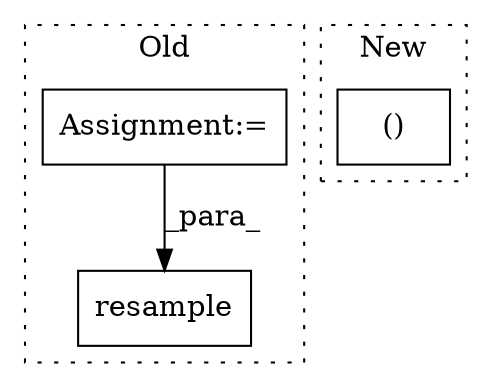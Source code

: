 digraph G {
subgraph cluster0 {
1 [label="resample" a="32" s="1260,1296" l="9,1" shape="box"];
3 [label="Assignment:=" a="7" s="1180" l="6" shape="box"];
label = "Old";
style="dotted";
}
subgraph cluster1 {
2 [label="()" a="106" s="2354" l="19" shape="box"];
label = "New";
style="dotted";
}
3 -> 1 [label="_para_"];
}